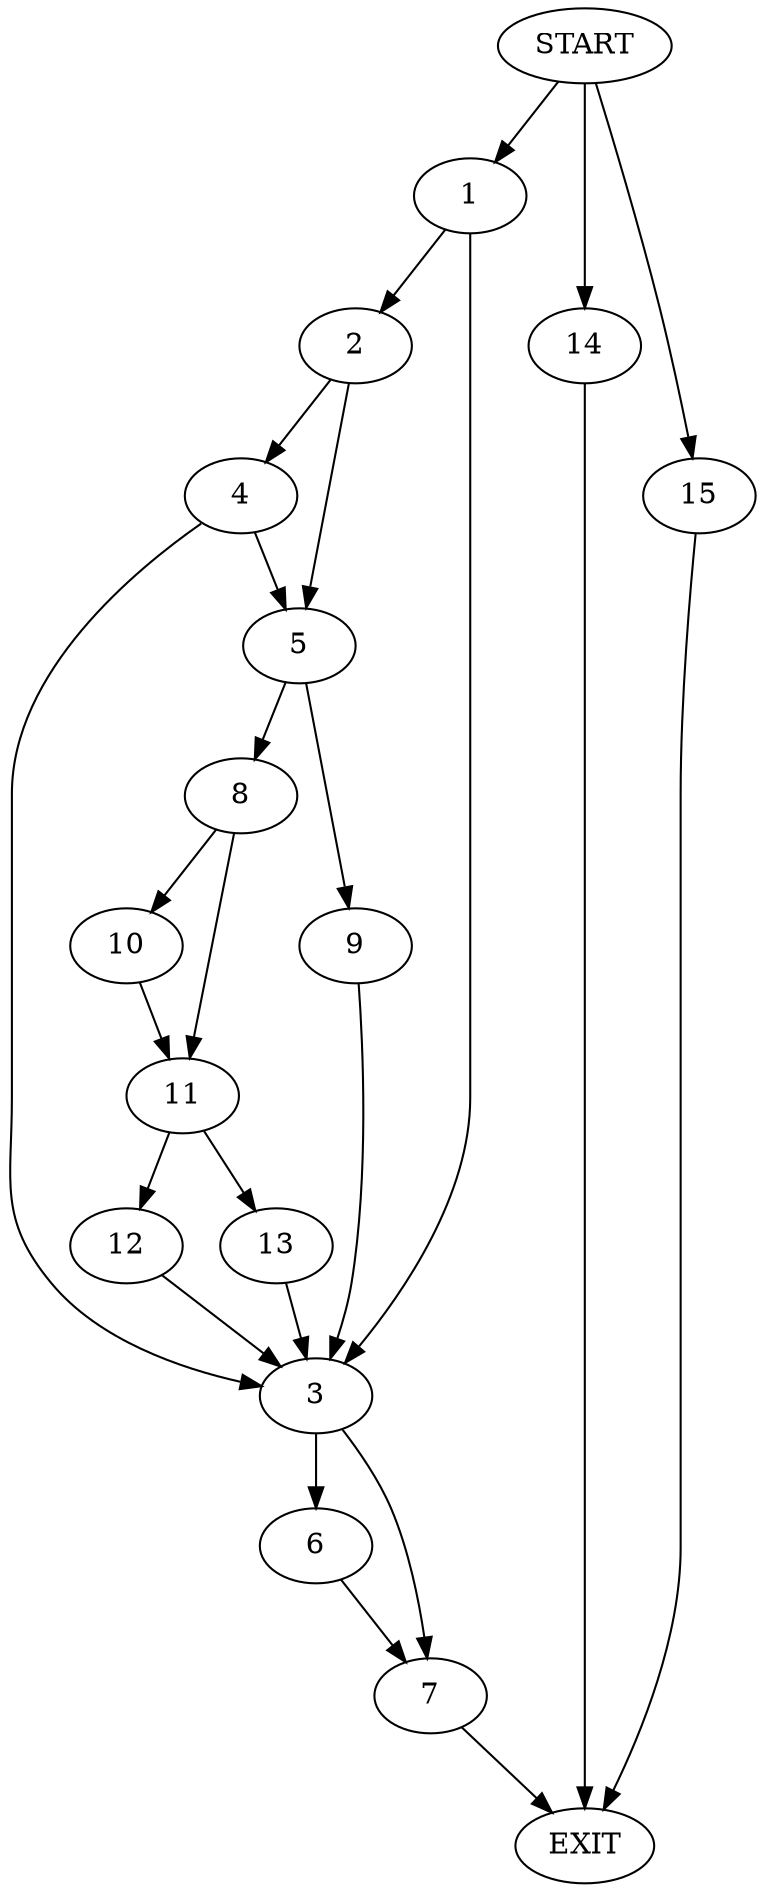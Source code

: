 digraph {
0 [label="START"]
16 [label="EXIT"]
0 -> 1
1 -> 2
1 -> 3
2 -> 4
2 -> 5
3 -> 6
3 -> 7
4 -> 5
4 -> 3
5 -> 8
5 -> 9
8 -> 10
8 -> 11
9 -> 3
10 -> 11
11 -> 12
11 -> 13
12 -> 3
13 -> 3
7 -> 16
6 -> 7
0 -> 14
14 -> 16
0 -> 15
15 -> 16
}
